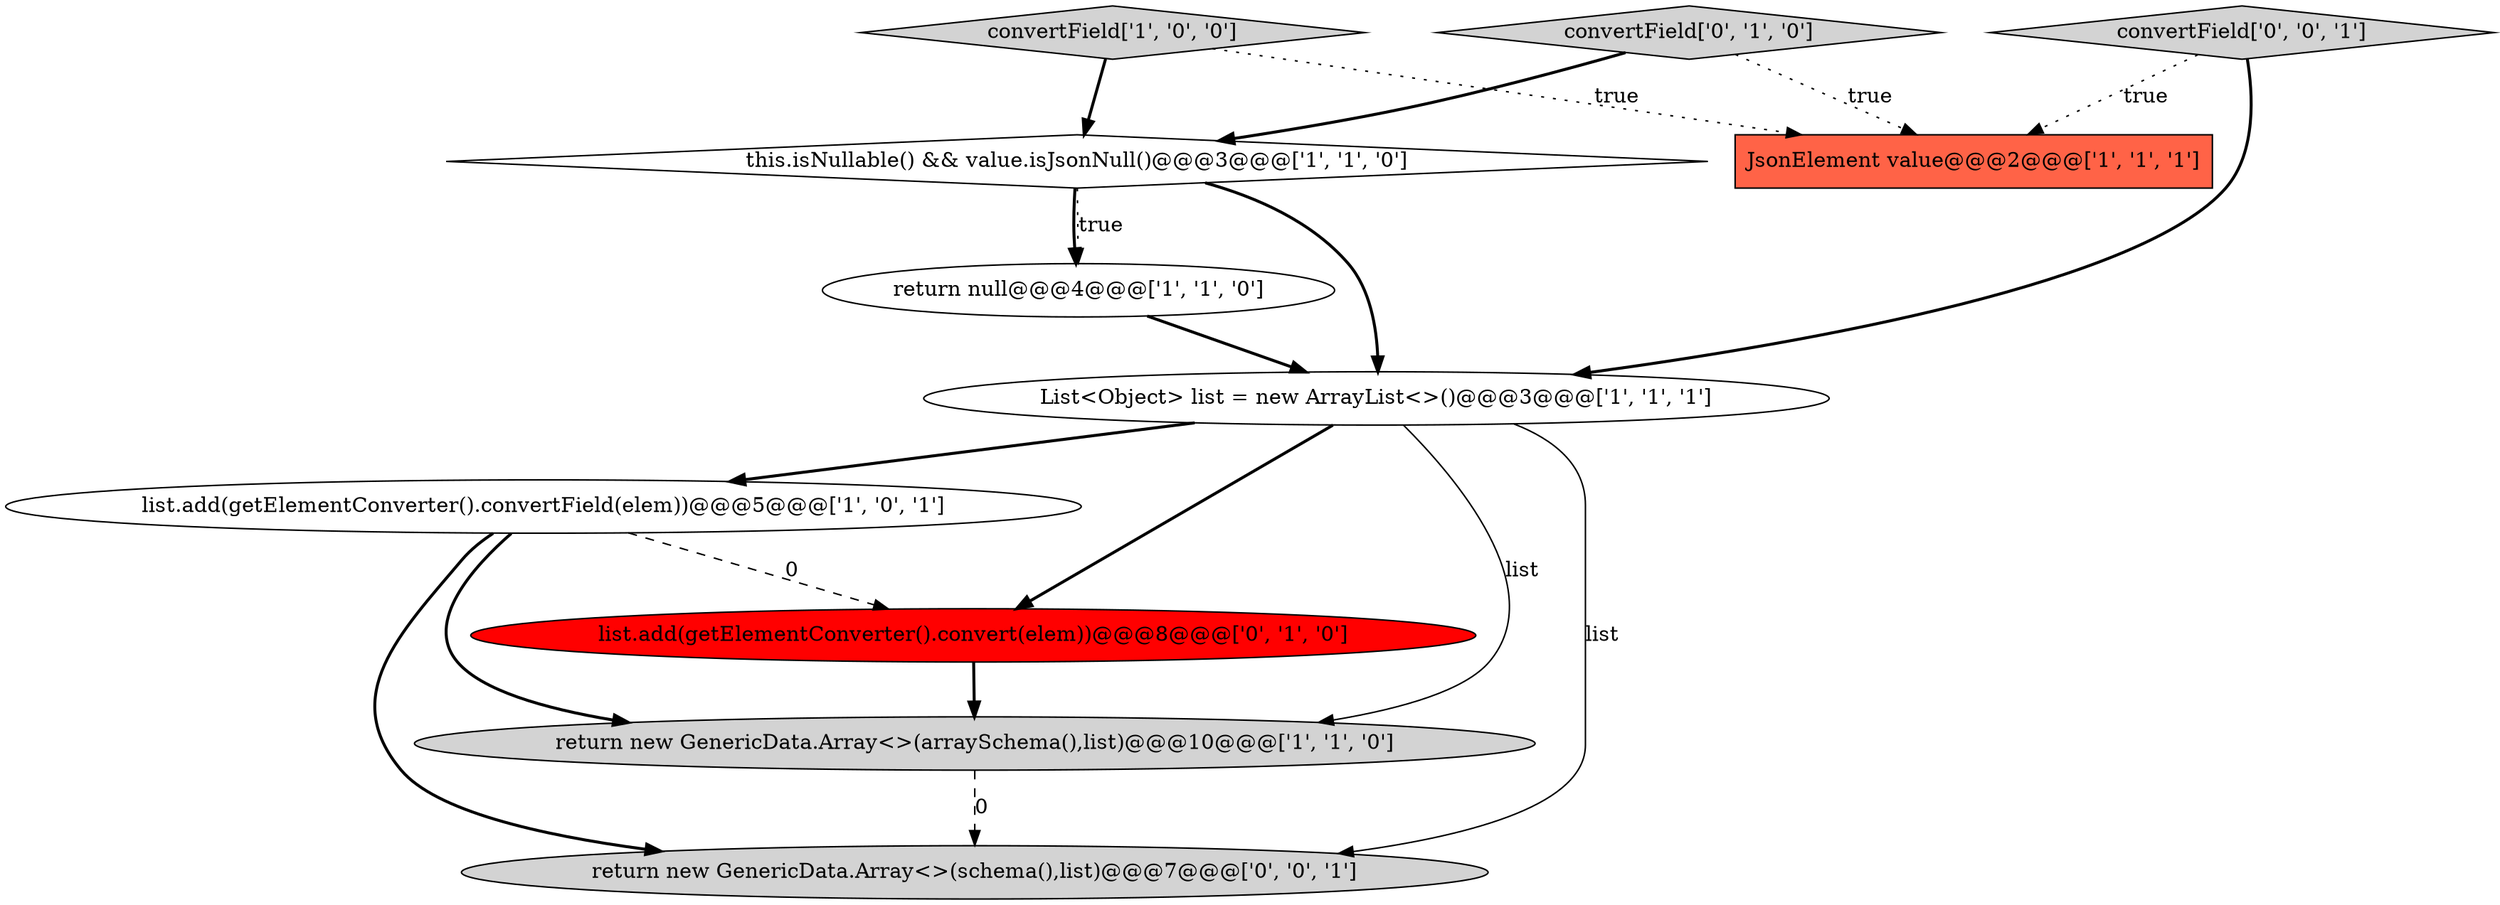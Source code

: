 digraph {
0 [style = filled, label = "return null@@@4@@@['1', '1', '0']", fillcolor = white, shape = ellipse image = "AAA0AAABBB1BBB"];
4 [style = filled, label = "JsonElement value@@@2@@@['1', '1', '1']", fillcolor = tomato, shape = box image = "AAA0AAABBB1BBB"];
6 [style = filled, label = "this.isNullable() && value.isJsonNull()@@@3@@@['1', '1', '0']", fillcolor = white, shape = diamond image = "AAA0AAABBB1BBB"];
5 [style = filled, label = "return new GenericData.Array<>(arraySchema(),list)@@@10@@@['1', '1', '0']", fillcolor = lightgray, shape = ellipse image = "AAA0AAABBB1BBB"];
2 [style = filled, label = "convertField['1', '0', '0']", fillcolor = lightgray, shape = diamond image = "AAA0AAABBB1BBB"];
8 [style = filled, label = "list.add(getElementConverter().convert(elem))@@@8@@@['0', '1', '0']", fillcolor = red, shape = ellipse image = "AAA1AAABBB2BBB"];
7 [style = filled, label = "convertField['0', '1', '0']", fillcolor = lightgray, shape = diamond image = "AAA0AAABBB2BBB"];
10 [style = filled, label = "return new GenericData.Array<>(schema(),list)@@@7@@@['0', '0', '1']", fillcolor = lightgray, shape = ellipse image = "AAA0AAABBB3BBB"];
9 [style = filled, label = "convertField['0', '0', '1']", fillcolor = lightgray, shape = diamond image = "AAA0AAABBB3BBB"];
1 [style = filled, label = "list.add(getElementConverter().convertField(elem))@@@5@@@['1', '0', '1']", fillcolor = white, shape = ellipse image = "AAA0AAABBB1BBB"];
3 [style = filled, label = "List<Object> list = new ArrayList<>()@@@3@@@['1', '1', '1']", fillcolor = white, shape = ellipse image = "AAA0AAABBB1BBB"];
1->5 [style = bold, label=""];
9->4 [style = dotted, label="true"];
0->3 [style = bold, label=""];
6->3 [style = bold, label=""];
9->3 [style = bold, label=""];
1->8 [style = dashed, label="0"];
6->0 [style = bold, label=""];
6->0 [style = dotted, label="true"];
7->6 [style = bold, label=""];
3->10 [style = solid, label="list"];
8->5 [style = bold, label=""];
3->1 [style = bold, label=""];
5->10 [style = dashed, label="0"];
1->10 [style = bold, label=""];
2->6 [style = bold, label=""];
3->8 [style = bold, label=""];
3->5 [style = solid, label="list"];
7->4 [style = dotted, label="true"];
2->4 [style = dotted, label="true"];
}
